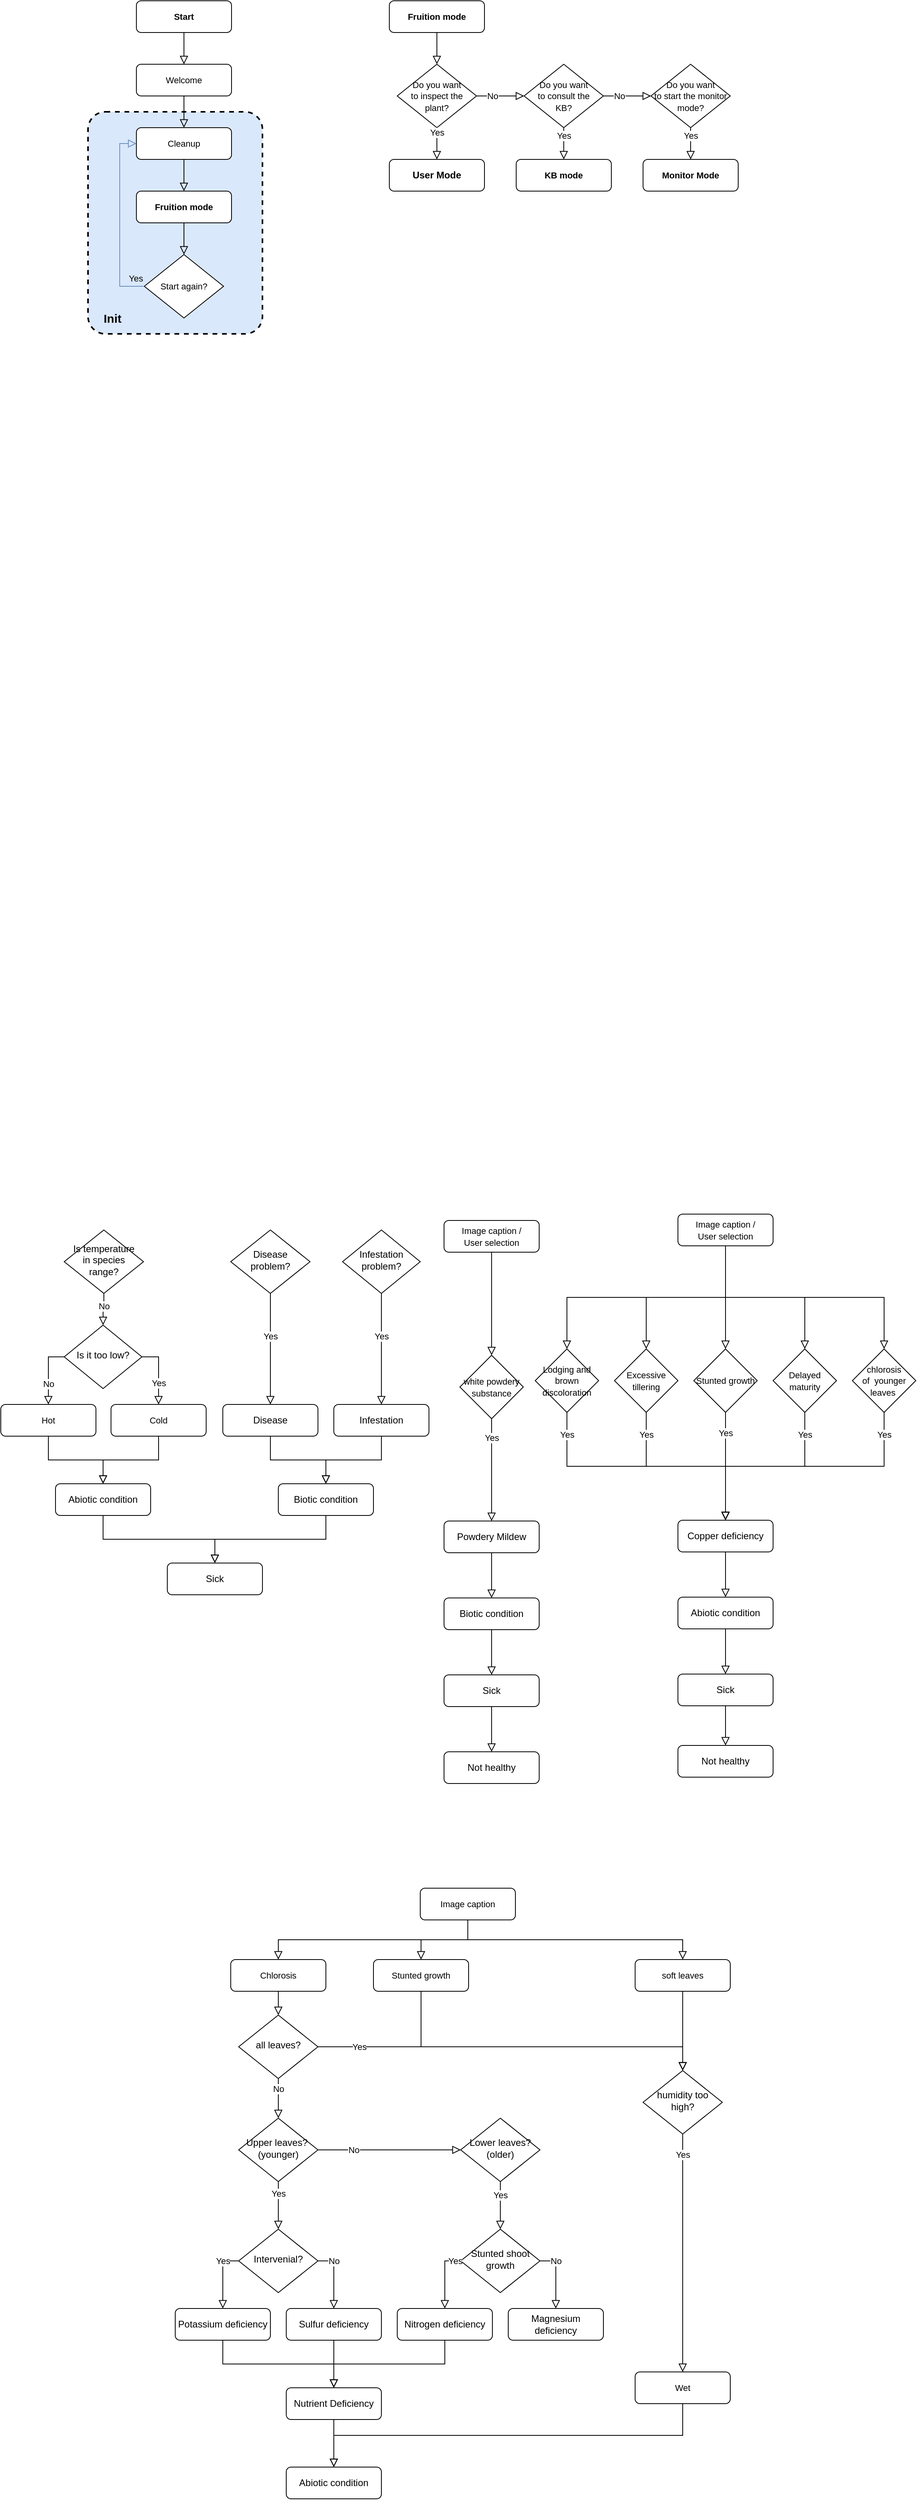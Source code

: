 <mxfile version="20.5.0" type="device"><diagram id="C5RBs43oDa-KdzZeNtuy" name="Page-1"><mxGraphModel dx="3746" dy="2472" grid="1" gridSize="10" guides="1" tooltips="1" connect="1" arrows="1" fold="1" page="1" pageScale="1" pageWidth="1169" pageHeight="827" math="0" shadow="0"><root><mxCell id="WIyWlLk6GJQsqaUBKTNV-0"/><mxCell id="WIyWlLk6GJQsqaUBKTNV-1" parent="WIyWlLk6GJQsqaUBKTNV-0"/><mxCell id="ISqBufjaf-EE9C3MZIa4-27" value="" style="rounded=1;whiteSpace=wrap;dashed=1;fillColor=#dae8fc;arcSize=10;horizontal=1;verticalAlign=top;labelPosition=left;verticalLabelPosition=middle;align=right;html=1;fontSize=15;fontStyle=1;spacingLeft=0;spacingTop=0;spacing=0;spacingRight=-31;strokeColor=default;strokeWidth=2;" parent="WIyWlLk6GJQsqaUBKTNV-1" vertex="1"><mxGeometry x="-2220" y="-1380" width="220" height="280" as="geometry"/></mxCell><mxCell id="cMIW7-Xhyb8ea92iLJBf-52" value="Nutrient Deficiency" style="rounded=1;whiteSpace=wrap;html=1;fontSize=12;glass=0;strokeWidth=1;shadow=0;" parent="WIyWlLk6GJQsqaUBKTNV-1" vertex="1"><mxGeometry x="-1970" y="1490" width="120" height="40" as="geometry"/></mxCell><mxCell id="cMIW7-Xhyb8ea92iLJBf-54" value="" style="rounded=0;html=1;jettySize=auto;orthogonalLoop=1;fontSize=11;endArrow=block;endFill=0;endSize=8;strokeWidth=1;shadow=0;labelBackgroundColor=default;edgeStyle=orthogonalEdgeStyle;" parent="WIyWlLk6GJQsqaUBKTNV-1" source="cMIW7-Xhyb8ea92iLJBf-52" target="SNFnk1EniYjwcTErLBEZ-55" edge="1"><mxGeometry x="-0.5" relative="1" as="geometry"><mxPoint as="offset"/><mxPoint x="-1240" y="1860" as="sourcePoint"/><mxPoint x="-1160" y="2120" as="targetPoint"/></mxGeometry></mxCell><mxCell id="cMIW7-Xhyb8ea92iLJBf-58" value="Upper leaves?&amp;nbsp; (younger)" style="rhombus;whiteSpace=wrap;html=1;shadow=0;fontFamily=Helvetica;fontSize=12;align=center;strokeWidth=1;spacing=6;spacingTop=-4;" parent="WIyWlLk6GJQsqaUBKTNV-1" vertex="1"><mxGeometry x="-2030" y="1150" width="100" height="80" as="geometry"/></mxCell><mxCell id="cMIW7-Xhyb8ea92iLJBf-59" value="&lt;br&gt;" style="rounded=0;html=1;jettySize=auto;orthogonalLoop=1;fontSize=11;endArrow=block;endFill=0;endSize=8;strokeWidth=1;shadow=0;labelBackgroundColor=default;edgeStyle=orthogonalEdgeStyle;exitX=0.5;exitY=1;exitDx=0;exitDy=0;" parent="WIyWlLk6GJQsqaUBKTNV-1" source="SNFnk1EniYjwcTErLBEZ-16" target="SNFnk1EniYjwcTErLBEZ-11" edge="1"><mxGeometry x="-0.333" relative="1" as="geometry"><mxPoint as="offset"/><mxPoint x="-1980" y="990" as="sourcePoint"/><mxPoint x="-1960" y="1020" as="targetPoint"/></mxGeometry></mxCell><mxCell id="cMIW7-Xhyb8ea92iLJBf-60" value="humidity too high?" style="rhombus;whiteSpace=wrap;html=1;shadow=0;fontFamily=Helvetica;fontSize=12;align=center;strokeWidth=1;spacing=6;spacingTop=-4;" parent="WIyWlLk6GJQsqaUBKTNV-1" vertex="1"><mxGeometry x="-1520" y="1090" width="100" height="80" as="geometry"/></mxCell><mxCell id="cMIW7-Xhyb8ea92iLJBf-61" value="Sulfur deficiency" style="rounded=1;whiteSpace=wrap;html=1;fontSize=12;glass=0;strokeWidth=1;shadow=0;" parent="WIyWlLk6GJQsqaUBKTNV-1" vertex="1"><mxGeometry x="-1970" y="1390" width="120" height="40" as="geometry"/></mxCell><mxCell id="cMIW7-Xhyb8ea92iLJBf-62" value="Yes" style="rounded=0;html=1;jettySize=auto;orthogonalLoop=1;fontSize=11;endArrow=block;endFill=0;endSize=8;strokeWidth=1;shadow=0;labelBackgroundColor=default;edgeStyle=orthogonalEdgeStyle;exitX=0.5;exitY=1;exitDx=0;exitDy=0;entryX=0.5;entryY=0;entryDx=0;entryDy=0;" parent="WIyWlLk6GJQsqaUBKTNV-1" source="cMIW7-Xhyb8ea92iLJBf-58" target="cMIW7-Xhyb8ea92iLJBf-67" edge="1"><mxGeometry x="-0.5" relative="1" as="geometry"><mxPoint as="offset"/><mxPoint x="-1940" y="1250" as="sourcePoint"/><mxPoint x="-1980" y="1310" as="targetPoint"/></mxGeometry></mxCell><mxCell id="cMIW7-Xhyb8ea92iLJBf-63" value="No" style="rounded=0;html=1;jettySize=auto;orthogonalLoop=1;fontSize=11;endArrow=block;endFill=0;endSize=8;strokeWidth=1;shadow=0;labelBackgroundColor=default;edgeStyle=orthogonalEdgeStyle;exitX=1;exitY=0.5;exitDx=0;exitDy=0;entryX=0;entryY=0.5;entryDx=0;entryDy=0;" parent="WIyWlLk6GJQsqaUBKTNV-1" source="cMIW7-Xhyb8ea92iLJBf-58" target="cMIW7-Xhyb8ea92iLJBf-64" edge="1"><mxGeometry x="-0.5" relative="1" as="geometry"><mxPoint as="offset"/><mxPoint x="-1970" y="1240" as="sourcePoint"/><mxPoint x="-1970" y="1320" as="targetPoint"/></mxGeometry></mxCell><mxCell id="cMIW7-Xhyb8ea92iLJBf-64" value="Lower leaves? (older)" style="rhombus;whiteSpace=wrap;html=1;shadow=0;fontFamily=Helvetica;fontSize=12;align=center;strokeWidth=1;spacing=6;spacingTop=-4;" parent="WIyWlLk6GJQsqaUBKTNV-1" vertex="1"><mxGeometry x="-1750" y="1150" width="100" height="80" as="geometry"/></mxCell><mxCell id="cMIW7-Xhyb8ea92iLJBf-65" value="Nitrogen deficiency" style="rounded=1;whiteSpace=wrap;html=1;fontSize=12;glass=0;strokeWidth=1;shadow=0;" parent="WIyWlLk6GJQsqaUBKTNV-1" vertex="1"><mxGeometry x="-1830" y="1390" width="120" height="40" as="geometry"/></mxCell><mxCell id="cMIW7-Xhyb8ea92iLJBf-66" value="Yes" style="rounded=0;html=1;jettySize=auto;orthogonalLoop=1;fontSize=11;endArrow=block;endFill=0;endSize=8;strokeWidth=1;shadow=0;labelBackgroundColor=default;edgeStyle=orthogonalEdgeStyle;exitX=0.5;exitY=1;exitDx=0;exitDy=0;" parent="WIyWlLk6GJQsqaUBKTNV-1" source="cMIW7-Xhyb8ea92iLJBf-64" target="SNFnk1EniYjwcTErLBEZ-26" edge="1"><mxGeometry x="-0.429" relative="1" as="geometry"><mxPoint as="offset"/><mxPoint x="-1760" y="1230" as="sourcePoint"/><mxPoint x="-1760" y="1310" as="targetPoint"/></mxGeometry></mxCell><mxCell id="cMIW7-Xhyb8ea92iLJBf-67" value="Intervenial?" style="rhombus;whiteSpace=wrap;html=1;shadow=0;fontFamily=Helvetica;fontSize=12;align=center;strokeWidth=1;spacing=6;spacingTop=-4;" parent="WIyWlLk6GJQsqaUBKTNV-1" vertex="1"><mxGeometry x="-2030" y="1290" width="100" height="80" as="geometry"/></mxCell><mxCell id="cMIW7-Xhyb8ea92iLJBf-70" value="Potassium deficiency" style="rounded=1;whiteSpace=wrap;html=1;fontSize=12;glass=0;strokeWidth=1;shadow=0;" parent="WIyWlLk6GJQsqaUBKTNV-1" vertex="1"><mxGeometry x="-2110" y="1390" width="120" height="40" as="geometry"/></mxCell><mxCell id="cMIW7-Xhyb8ea92iLJBf-71" value="Yes" style="rounded=0;html=1;jettySize=auto;orthogonalLoop=1;fontSize=11;endArrow=block;endFill=0;endSize=8;strokeWidth=1;shadow=0;labelBackgroundColor=default;edgeStyle=orthogonalEdgeStyle;exitX=0;exitY=0.5;exitDx=0;exitDy=0;entryX=0.5;entryY=0;entryDx=0;entryDy=0;" parent="WIyWlLk6GJQsqaUBKTNV-1" source="cMIW7-Xhyb8ea92iLJBf-67" target="cMIW7-Xhyb8ea92iLJBf-70" edge="1"><mxGeometry x="-0.5" relative="1" as="geometry"><mxPoint as="offset"/><mxPoint x="-1575" y="1230" as="sourcePoint"/><mxPoint x="-1575" y="1310" as="targetPoint"/></mxGeometry></mxCell><mxCell id="cMIW7-Xhyb8ea92iLJBf-72" value="No" style="rounded=0;html=1;jettySize=auto;orthogonalLoop=1;fontSize=11;endArrow=block;endFill=0;endSize=8;strokeWidth=1;shadow=0;labelBackgroundColor=default;edgeStyle=orthogonalEdgeStyle;exitX=1;exitY=0.5;exitDx=0;exitDy=0;" parent="WIyWlLk6GJQsqaUBKTNV-1" source="cMIW7-Xhyb8ea92iLJBf-67" target="cMIW7-Xhyb8ea92iLJBf-61" edge="1"><mxGeometry x="-0.5" relative="1" as="geometry"><mxPoint as="offset"/><mxPoint x="-1910" y="1200" as="sourcePoint"/><mxPoint x="-1820" y="1200" as="targetPoint"/></mxGeometry></mxCell><mxCell id="SNFnk1EniYjwcTErLBEZ-1" value="&lt;span style=&quot;font-size: 11px;&quot;&gt;Stunted growth&lt;/span&gt;" style="rounded=1;whiteSpace=wrap;html=1;fontSize=12;glass=0;strokeWidth=1;shadow=0;" parent="WIyWlLk6GJQsqaUBKTNV-1" vertex="1"><mxGeometry x="-1860" y="950" width="120" height="40" as="geometry"/></mxCell><mxCell id="SNFnk1EniYjwcTErLBEZ-7" value="&lt;span style=&quot;font-size: 11px;&quot;&gt;Wet&lt;/span&gt;" style="rounded=1;whiteSpace=wrap;html=1;fontSize=12;glass=0;strokeWidth=1;shadow=0;" parent="WIyWlLk6GJQsqaUBKTNV-1" vertex="1"><mxGeometry x="-1530" y="1470" width="120" height="40" as="geometry"/></mxCell><mxCell id="SNFnk1EniYjwcTErLBEZ-8" value="&lt;span style=&quot;font-size: 11px;&quot;&gt;soft leaves&lt;/span&gt;" style="rounded=1;whiteSpace=wrap;html=1;fontSize=12;glass=0;strokeWidth=1;shadow=0;" parent="WIyWlLk6GJQsqaUBKTNV-1" vertex="1"><mxGeometry x="-1530" y="950" width="120" height="40" as="geometry"/></mxCell><mxCell id="SNFnk1EniYjwcTErLBEZ-9" value="" style="rounded=0;html=1;jettySize=auto;orthogonalLoop=1;fontSize=11;endArrow=block;endFill=0;endSize=8;strokeWidth=1;shadow=0;labelBackgroundColor=default;edgeStyle=orthogonalEdgeStyle;entryX=0.5;entryY=0;entryDx=0;entryDy=0;exitX=0.5;exitY=1;exitDx=0;exitDy=0;" parent="WIyWlLk6GJQsqaUBKTNV-1" source="SNFnk1EniYjwcTErLBEZ-8" target="cMIW7-Xhyb8ea92iLJBf-60" edge="1"><mxGeometry x="-0.85" relative="1" as="geometry"><mxPoint as="offset"/><mxPoint x="-1240" y="1110" as="sourcePoint"/><mxPoint x="-1370" y="1250" as="targetPoint"/></mxGeometry></mxCell><mxCell id="SNFnk1EniYjwcTErLBEZ-11" value="all leaves?" style="rhombus;whiteSpace=wrap;html=1;shadow=0;fontFamily=Helvetica;fontSize=12;align=center;strokeWidth=1;spacing=6;spacingTop=-4;" parent="WIyWlLk6GJQsqaUBKTNV-1" vertex="1"><mxGeometry x="-2030" y="1020" width="100" height="80" as="geometry"/></mxCell><mxCell id="SNFnk1EniYjwcTErLBEZ-12" value="Yes" style="rounded=0;html=1;jettySize=auto;orthogonalLoop=1;fontSize=11;endArrow=block;endFill=0;endSize=8;strokeWidth=1;shadow=0;labelBackgroundColor=default;edgeStyle=orthogonalEdgeStyle;exitX=1;exitY=0.5;exitDx=0;exitDy=0;entryX=0.5;entryY=0;entryDx=0;entryDy=0;" parent="WIyWlLk6GJQsqaUBKTNV-1" source="SNFnk1EniYjwcTErLBEZ-11" target="cMIW7-Xhyb8ea92iLJBf-60" edge="1"><mxGeometry x="-0.789" relative="1" as="geometry"><mxPoint as="offset"/><mxPoint x="-1910" y="1050" as="sourcePoint"/><mxPoint x="-1830" y="1090" as="targetPoint"/></mxGeometry></mxCell><mxCell id="SNFnk1EniYjwcTErLBEZ-13" value="No" style="rounded=0;html=1;jettySize=auto;orthogonalLoop=1;fontSize=11;endArrow=block;endFill=0;endSize=8;strokeWidth=1;shadow=0;labelBackgroundColor=default;edgeStyle=orthogonalEdgeStyle;exitX=0.5;exitY=1;exitDx=0;exitDy=0;entryX=0.5;entryY=0;entryDx=0;entryDy=0;" parent="WIyWlLk6GJQsqaUBKTNV-1" source="SNFnk1EniYjwcTErLBEZ-11" target="cMIW7-Xhyb8ea92iLJBf-58" edge="1"><mxGeometry x="-0.5" relative="1" as="geometry"><mxPoint as="offset"/><mxPoint x="-1910" y="1230" as="sourcePoint"/><mxPoint x="-1820" y="1230" as="targetPoint"/></mxGeometry></mxCell><mxCell id="SNFnk1EniYjwcTErLBEZ-16" value="&lt;span style=&quot;font-size: 11px;&quot;&gt;Chlorosis&lt;/span&gt;" style="rounded=1;whiteSpace=wrap;html=1;fontSize=12;glass=0;strokeWidth=1;shadow=0;" parent="WIyWlLk6GJQsqaUBKTNV-1" vertex="1"><mxGeometry x="-2040" y="950" width="120" height="40" as="geometry"/></mxCell><mxCell id="SNFnk1EniYjwcTErLBEZ-17" value="Yes" style="rounded=0;html=1;jettySize=auto;orthogonalLoop=1;fontSize=11;endArrow=block;endFill=0;endSize=8;strokeWidth=1;shadow=0;labelBackgroundColor=default;edgeStyle=orthogonalEdgeStyle;exitX=0.5;exitY=1;exitDx=0;exitDy=0;entryX=0.5;entryY=0;entryDx=0;entryDy=0;" parent="WIyWlLk6GJQsqaUBKTNV-1" source="cMIW7-Xhyb8ea92iLJBf-60" target="SNFnk1EniYjwcTErLBEZ-7" edge="1"><mxGeometry x="-0.826" relative="1" as="geometry"><mxPoint as="offset"/><mxPoint x="-1750" y="1245" as="sourcePoint"/><mxPoint x="-1750" y="1475" as="targetPoint"/></mxGeometry></mxCell><mxCell id="SNFnk1EniYjwcTErLBEZ-18" value="" style="rounded=0;html=1;jettySize=auto;orthogonalLoop=1;fontSize=11;endArrow=block;endFill=0;endSize=8;strokeWidth=1;shadow=0;labelBackgroundColor=default;edgeStyle=elbowEdgeStyle;exitX=0.5;exitY=1;exitDx=0;exitDy=0;entryX=0.5;entryY=0;entryDx=0;entryDy=0;elbow=vertical;" parent="WIyWlLk6GJQsqaUBKTNV-1" source="SNFnk1EniYjwcTErLBEZ-1" target="cMIW7-Xhyb8ea92iLJBf-60" edge="1"><mxGeometry x="-0.85" relative="1" as="geometry"><mxPoint as="offset"/><mxPoint x="-1620" y="980" as="sourcePoint"/><mxPoint x="-1580" y="1100" as="targetPoint"/><Array as="points"><mxPoint x="-1720" y="1060"/></Array></mxGeometry></mxCell><mxCell id="SNFnk1EniYjwcTErLBEZ-19" value="" style="rounded=0;html=1;jettySize=auto;orthogonalLoop=1;fontSize=11;endArrow=block;endFill=0;endSize=8;strokeWidth=1;shadow=0;labelBackgroundColor=default;edgeStyle=orthogonalEdgeStyle;exitX=0.5;exitY=1;exitDx=0;exitDy=0;entryX=0.5;entryY=0;entryDx=0;entryDy=0;" parent="WIyWlLk6GJQsqaUBKTNV-1" source="cMIW7-Xhyb8ea92iLJBf-70" target="cMIW7-Xhyb8ea92iLJBf-52" edge="1"><mxGeometry x="-0.5" relative="1" as="geometry"><mxPoint as="offset"/><mxPoint x="-2050" y="1680" as="sourcePoint"/><mxPoint x="-2020" y="1590" as="targetPoint"/></mxGeometry></mxCell><mxCell id="SNFnk1EniYjwcTErLBEZ-20" value="" style="rounded=0;html=1;jettySize=auto;orthogonalLoop=1;fontSize=11;endArrow=block;endFill=0;endSize=8;strokeWidth=1;shadow=0;labelBackgroundColor=default;edgeStyle=orthogonalEdgeStyle;exitX=0.5;exitY=1;exitDx=0;exitDy=0;entryX=0.5;entryY=0;entryDx=0;entryDy=0;" parent="WIyWlLk6GJQsqaUBKTNV-1" source="cMIW7-Xhyb8ea92iLJBf-61" target="cMIW7-Xhyb8ea92iLJBf-52" edge="1"><mxGeometry x="-0.5" relative="1" as="geometry"><mxPoint as="offset"/><mxPoint x="-2050" y="1510" as="sourcePoint"/><mxPoint x="-2050" y="1640" as="targetPoint"/></mxGeometry></mxCell><mxCell id="SNFnk1EniYjwcTErLBEZ-21" value="" style="rounded=0;html=1;jettySize=auto;orthogonalLoop=1;fontSize=11;endArrow=block;endFill=0;endSize=8;strokeWidth=1;shadow=0;labelBackgroundColor=default;edgeStyle=orthogonalEdgeStyle;exitX=0.5;exitY=1;exitDx=0;exitDy=0;entryX=0.5;entryY=0;entryDx=0;entryDy=0;" parent="WIyWlLk6GJQsqaUBKTNV-1" source="cMIW7-Xhyb8ea92iLJBf-65" target="cMIW7-Xhyb8ea92iLJBf-52" edge="1"><mxGeometry x="-0.5" relative="1" as="geometry"><mxPoint as="offset"/><mxPoint x="-2040" y="1520" as="sourcePoint"/><mxPoint x="-2040" y="1650" as="targetPoint"/></mxGeometry></mxCell><mxCell id="SNFnk1EniYjwcTErLBEZ-26" value="Stunted shoot growth" style="rhombus;whiteSpace=wrap;html=1;shadow=0;fontFamily=Helvetica;fontSize=12;align=center;strokeWidth=1;spacing=6;spacingTop=-4;" parent="WIyWlLk6GJQsqaUBKTNV-1" vertex="1"><mxGeometry x="-1750" y="1290" width="100" height="80" as="geometry"/></mxCell><mxCell id="SNFnk1EniYjwcTErLBEZ-27" value="Yes" style="rounded=0;html=1;jettySize=auto;orthogonalLoop=1;fontSize=11;endArrow=block;endFill=0;endSize=8;strokeWidth=1;shadow=0;labelBackgroundColor=default;edgeStyle=orthogonalEdgeStyle;exitX=0;exitY=0.5;exitDx=0;exitDy=0;entryX=0.5;entryY=0;entryDx=0;entryDy=0;" parent="WIyWlLk6GJQsqaUBKTNV-1" source="SNFnk1EniYjwcTErLBEZ-26" target="cMIW7-Xhyb8ea92iLJBf-65" edge="1"><mxGeometry x="-0.826" relative="1" as="geometry"><mxPoint as="offset"/><mxPoint x="-1760" y="1240" as="sourcePoint"/><mxPoint x="-1690" y="1317" as="targetPoint"/></mxGeometry></mxCell><mxCell id="SNFnk1EniYjwcTErLBEZ-28" value="Magnesium deficiency" style="rounded=1;whiteSpace=wrap;html=1;fontSize=12;glass=0;strokeWidth=1;shadow=0;" parent="WIyWlLk6GJQsqaUBKTNV-1" vertex="1"><mxGeometry x="-1690" y="1390" width="120" height="40" as="geometry"/></mxCell><mxCell id="SNFnk1EniYjwcTErLBEZ-29" value="No" style="rounded=0;html=1;jettySize=auto;orthogonalLoop=1;fontSize=11;endArrow=block;endFill=0;endSize=8;strokeWidth=1;shadow=0;labelBackgroundColor=default;edgeStyle=orthogonalEdgeStyle;exitX=1;exitY=0.5;exitDx=0;exitDy=0;entryX=0.5;entryY=0;entryDx=0;entryDy=0;" parent="WIyWlLk6GJQsqaUBKTNV-1" source="SNFnk1EniYjwcTErLBEZ-26" target="SNFnk1EniYjwcTErLBEZ-28" edge="1"><mxGeometry x="-0.5" relative="1" as="geometry"><mxPoint as="offset"/><mxPoint x="-1910" y="1350" as="sourcePoint"/><mxPoint x="-1890" y="1470" as="targetPoint"/></mxGeometry></mxCell><mxCell id="SNFnk1EniYjwcTErLBEZ-55" value="Abiotic condition" style="rounded=1;whiteSpace=wrap;html=1;fontSize=12;glass=0;strokeWidth=1;shadow=0;" parent="WIyWlLk6GJQsqaUBKTNV-1" vertex="1"><mxGeometry x="-1970" y="1590" width="120" height="40" as="geometry"/></mxCell><mxCell id="seozOgCHnS6t_O9pJalu-2" value="&lt;span style=&quot;font-size: 11px;&quot;&gt;Image caption&lt;/span&gt;" style="rounded=1;whiteSpace=wrap;html=1;fontSize=12;glass=0;strokeWidth=1;shadow=0;" parent="WIyWlLk6GJQsqaUBKTNV-1" vertex="1"><mxGeometry x="-1801" y="860" width="120" height="40" as="geometry"/></mxCell><mxCell id="seozOgCHnS6t_O9pJalu-3" value="&lt;br&gt;" style="rounded=0;html=1;jettySize=auto;orthogonalLoop=1;fontSize=11;endArrow=block;endFill=0;endSize=8;strokeWidth=1;shadow=0;labelBackgroundColor=default;edgeStyle=orthogonalEdgeStyle;exitX=0.5;exitY=1;exitDx=0;exitDy=0;entryX=0.5;entryY=0;entryDx=0;entryDy=0;" parent="WIyWlLk6GJQsqaUBKTNV-1" source="seozOgCHnS6t_O9pJalu-2" target="SNFnk1EniYjwcTErLBEZ-16" edge="1"><mxGeometry x="-0.333" relative="1" as="geometry"><mxPoint as="offset"/><mxPoint x="-1970" y="980" as="sourcePoint"/><mxPoint x="-1970" y="1030" as="targetPoint"/></mxGeometry></mxCell><mxCell id="seozOgCHnS6t_O9pJalu-4" value="&lt;br&gt;" style="rounded=0;html=1;jettySize=auto;orthogonalLoop=1;fontSize=11;endArrow=block;endFill=0;endSize=8;strokeWidth=1;shadow=0;labelBackgroundColor=default;edgeStyle=orthogonalEdgeStyle;exitX=0.5;exitY=1;exitDx=0;exitDy=0;" parent="WIyWlLk6GJQsqaUBKTNV-1" source="seozOgCHnS6t_O9pJalu-2" target="SNFnk1EniYjwcTErLBEZ-1" edge="1"><mxGeometry x="-0.333" relative="1" as="geometry"><mxPoint as="offset"/><mxPoint x="-1960" y="990" as="sourcePoint"/><mxPoint x="-1960" y="1040" as="targetPoint"/></mxGeometry></mxCell><mxCell id="seozOgCHnS6t_O9pJalu-5" value="&lt;br&gt;" style="rounded=0;html=1;jettySize=auto;orthogonalLoop=1;fontSize=11;endArrow=block;endFill=0;endSize=8;strokeWidth=1;shadow=0;labelBackgroundColor=default;edgeStyle=orthogonalEdgeStyle;exitX=0.5;exitY=1;exitDx=0;exitDy=0;" parent="WIyWlLk6GJQsqaUBKTNV-1" source="seozOgCHnS6t_O9pJalu-2" target="SNFnk1EniYjwcTErLBEZ-8" edge="1"><mxGeometry x="-0.333" relative="1" as="geometry"><mxPoint as="offset"/><mxPoint x="-1950" y="1000" as="sourcePoint"/><mxPoint x="-1950" y="1050" as="targetPoint"/></mxGeometry></mxCell><mxCell id="seozOgCHnS6t_O9pJalu-7" value="&lt;br&gt;" style="rounded=0;html=1;jettySize=auto;orthogonalLoop=1;fontSize=11;endArrow=block;endFill=0;endSize=8;strokeWidth=1;shadow=0;labelBackgroundColor=default;edgeStyle=orthogonalEdgeStyle;exitX=0.5;exitY=1;exitDx=0;exitDy=0;" parent="WIyWlLk6GJQsqaUBKTNV-1" source="seozOgCHnS6t_O9pJalu-14" target="ORPVnWU-fv5BLJRAVnnI-1" edge="1"><mxGeometry x="-0.333" relative="1" as="geometry"><mxPoint as="offset"/><mxPoint x="-676" y="160" as="sourcePoint"/><mxPoint x="-1246" y="200" as="targetPoint"/></mxGeometry></mxCell><mxCell id="seozOgCHnS6t_O9pJalu-8" value="Copper deficiency" style="rounded=1;whiteSpace=wrap;html=1;fontSize=12;glass=0;strokeWidth=1;shadow=0;" parent="WIyWlLk6GJQsqaUBKTNV-1" vertex="1"><mxGeometry x="-1476" y="396" width="120" height="40" as="geometry"/></mxCell><mxCell id="seozOgCHnS6t_O9pJalu-11" value="&lt;br&gt;" style="rounded=0;html=1;jettySize=auto;orthogonalLoop=1;fontSize=11;endArrow=block;endFill=0;endSize=8;strokeWidth=1;shadow=0;labelBackgroundColor=default;edgeStyle=orthogonalEdgeStyle;exitX=0.5;exitY=1;exitDx=0;exitDy=0;" parent="WIyWlLk6GJQsqaUBKTNV-1" source="seozOgCHnS6t_O9pJalu-14" target="ORPVnWU-fv5BLJRAVnnI-0" edge="1"><mxGeometry x="-0.333" relative="1" as="geometry"><mxPoint as="offset"/><mxPoint x="-1236" y="420" as="sourcePoint"/><mxPoint x="-1116" y="200" as="targetPoint"/></mxGeometry></mxCell><mxCell id="seozOgCHnS6t_O9pJalu-13" value="Yes" style="rounded=0;html=1;jettySize=auto;orthogonalLoop=1;fontSize=11;endArrow=block;endFill=0;endSize=8;strokeWidth=1;shadow=0;labelBackgroundColor=default;edgeStyle=orthogonalEdgeStyle;exitX=0.5;exitY=1;exitDx=0;exitDy=0;entryX=0.5;entryY=0;entryDx=0;entryDy=0;" parent="WIyWlLk6GJQsqaUBKTNV-1" source="ORPVnWU-fv5BLJRAVnnI-3" target="seozOgCHnS6t_O9pJalu-8" edge="1"><mxGeometry x="-0.833" relative="1" as="geometry"><mxPoint as="offset"/><mxPoint x="-1636" y="240" as="sourcePoint"/><mxPoint x="-1236" y="527" as="targetPoint"/></mxGeometry></mxCell><mxCell id="seozOgCHnS6t_O9pJalu-14" value="&lt;span style=&quot;font-size: 11px;&quot;&gt;Image caption /&lt;br&gt;User selection&lt;/span&gt;" style="rounded=1;whiteSpace=wrap;html=1;fontSize=12;glass=0;strokeWidth=1;shadow=0;" parent="WIyWlLk6GJQsqaUBKTNV-1" vertex="1"><mxGeometry x="-1476" y="10" width="120" height="40" as="geometry"/></mxCell><mxCell id="seozOgCHnS6t_O9pJalu-17" value="&lt;br&gt;" style="rounded=0;html=1;jettySize=auto;orthogonalLoop=1;fontSize=11;endArrow=block;endFill=0;endSize=8;strokeWidth=1;shadow=0;labelBackgroundColor=default;edgeStyle=orthogonalEdgeStyle;" parent="WIyWlLk6GJQsqaUBKTNV-1" source="seozOgCHnS6t_O9pJalu-14" target="ORPVnWU-fv5BLJRAVnnI-2" edge="1"><mxGeometry x="-0.333" relative="1" as="geometry"><mxPoint as="offset"/><mxPoint x="-1126" y="70" as="sourcePoint"/><mxPoint x="-1376" y="200" as="targetPoint"/></mxGeometry></mxCell><mxCell id="seozOgCHnS6t_O9pJalu-20" value="&lt;br&gt;" style="rounded=0;html=1;jettySize=auto;orthogonalLoop=1;fontSize=11;endArrow=block;endFill=0;endSize=8;strokeWidth=1;shadow=0;labelBackgroundColor=default;edgeStyle=orthogonalEdgeStyle;exitX=0.5;exitY=1;exitDx=0;exitDy=0;" parent="WIyWlLk6GJQsqaUBKTNV-1" source="seozOgCHnS6t_O9pJalu-14" target="ORPVnWU-fv5BLJRAVnnI-4" edge="1"><mxGeometry x="-0.333" relative="1" as="geometry"><mxPoint as="offset"/><mxPoint x="-1246" y="70" as="sourcePoint"/><mxPoint x="-1516" y="190" as="targetPoint"/></mxGeometry></mxCell><mxCell id="seozOgCHnS6t_O9pJalu-21" value="&lt;br&gt;" style="rounded=0;html=1;jettySize=auto;orthogonalLoop=1;fontSize=11;endArrow=block;endFill=0;endSize=8;strokeWidth=1;shadow=0;labelBackgroundColor=default;edgeStyle=orthogonalEdgeStyle;exitX=0.5;exitY=1;exitDx=0;exitDy=0;" parent="WIyWlLk6GJQsqaUBKTNV-1" source="seozOgCHnS6t_O9pJalu-14" target="ORPVnWU-fv5BLJRAVnnI-3" edge="1"><mxGeometry x="-0.333" relative="1" as="geometry"><mxPoint as="offset"/><mxPoint x="-1236" y="80" as="sourcePoint"/><mxPoint x="-1636" y="200" as="targetPoint"/></mxGeometry></mxCell><mxCell id="seozOgCHnS6t_O9pJalu-22" value="Yes" style="rounded=0;html=1;jettySize=auto;orthogonalLoop=1;fontSize=11;endArrow=block;endFill=0;endSize=8;strokeWidth=1;shadow=0;labelBackgroundColor=default;edgeStyle=orthogonalEdgeStyle;exitX=0.5;exitY=1;exitDx=0;exitDy=0;entryX=0.5;entryY=0;entryDx=0;entryDy=0;" parent="WIyWlLk6GJQsqaUBKTNV-1" source="ORPVnWU-fv5BLJRAVnnI-4" target="seozOgCHnS6t_O9pJalu-8" edge="1"><mxGeometry x="-0.769" relative="1" as="geometry"><mxPoint as="offset"/><mxPoint x="-1506" y="240" as="sourcePoint"/><mxPoint x="-1386" y="450" as="targetPoint"/></mxGeometry></mxCell><mxCell id="seozOgCHnS6t_O9pJalu-23" value="Yes" style="rounded=0;html=1;jettySize=auto;orthogonalLoop=1;fontSize=11;endArrow=block;endFill=0;endSize=8;strokeWidth=1;shadow=0;labelBackgroundColor=default;edgeStyle=orthogonalEdgeStyle;exitX=0.5;exitY=1;exitDx=0;exitDy=0;entryX=0.5;entryY=0;entryDx=0;entryDy=0;" parent="WIyWlLk6GJQsqaUBKTNV-1" source="ORPVnWU-fv5BLJRAVnnI-2" target="seozOgCHnS6t_O9pJalu-8" edge="1"><mxGeometry x="-0.625" relative="1" as="geometry"><mxPoint as="offset"/><mxPoint x="-1376" y="240" as="sourcePoint"/><mxPoint x="-1376" y="460" as="targetPoint"/></mxGeometry></mxCell><mxCell id="seozOgCHnS6t_O9pJalu-24" value="Yes" style="rounded=0;html=1;jettySize=auto;orthogonalLoop=1;fontSize=11;endArrow=block;endFill=0;endSize=8;strokeWidth=1;shadow=0;labelBackgroundColor=default;edgeStyle=orthogonalEdgeStyle;exitX=0.5;exitY=1;exitDx=0;exitDy=0;entryX=0.5;entryY=0;entryDx=0;entryDy=0;" parent="WIyWlLk6GJQsqaUBKTNV-1" source="ORPVnWU-fv5BLJRAVnnI-1" target="seozOgCHnS6t_O9pJalu-8" edge="1"><mxGeometry x="-0.769" relative="1" as="geometry"><mxPoint as="offset"/><mxPoint x="-1246" y="240" as="sourcePoint"/><mxPoint x="-1366" y="470" as="targetPoint"/></mxGeometry></mxCell><mxCell id="seozOgCHnS6t_O9pJalu-25" value="Yes" style="rounded=0;html=1;jettySize=auto;orthogonalLoop=1;fontSize=11;endArrow=block;endFill=0;endSize=8;strokeWidth=1;shadow=0;labelBackgroundColor=default;edgeStyle=orthogonalEdgeStyle;exitX=0.5;exitY=1;exitDx=0;exitDy=0;" parent="WIyWlLk6GJQsqaUBKTNV-1" source="ORPVnWU-fv5BLJRAVnnI-0" target="seozOgCHnS6t_O9pJalu-8" edge="1"><mxGeometry x="-0.833" relative="1" as="geometry"><mxPoint as="offset"/><mxPoint x="-1116" y="240" as="sourcePoint"/><mxPoint x="-1356" y="480" as="targetPoint"/></mxGeometry></mxCell><mxCell id="ORPVnWU-fv5BLJRAVnnI-0" value="&lt;span style=&quot;font-size: 11px;&quot;&gt;chlorosis of&amp;nbsp;&amp;nbsp;&lt;/span&gt;&lt;span style=&quot;font-size: 11px;&quot;&gt;younger leaves&amp;nbsp;&lt;/span&gt;" style="rhombus;whiteSpace=wrap;html=1;" parent="WIyWlLk6GJQsqaUBKTNV-1" vertex="1"><mxGeometry x="-1256" y="180" width="80" height="80" as="geometry"/></mxCell><mxCell id="ORPVnWU-fv5BLJRAVnnI-1" value="&lt;span style=&quot;font-size: 11px;&quot;&gt;Delayed maturity&lt;/span&gt;" style="rhombus;whiteSpace=wrap;html=1;" parent="WIyWlLk6GJQsqaUBKTNV-1" vertex="1"><mxGeometry x="-1356" y="180" width="80" height="80" as="geometry"/></mxCell><mxCell id="ORPVnWU-fv5BLJRAVnnI-2" value="&lt;span style=&quot;font-size: 11px;&quot;&gt;Stunted growth&lt;/span&gt;" style="rhombus;whiteSpace=wrap;html=1;" parent="WIyWlLk6GJQsqaUBKTNV-1" vertex="1"><mxGeometry x="-1456" y="180" width="80" height="80" as="geometry"/></mxCell><mxCell id="ORPVnWU-fv5BLJRAVnnI-3" value="&lt;span style=&quot;font-size: 11px;&quot;&gt;Lodging and brown discoloration&lt;/span&gt;" style="rhombus;whiteSpace=wrap;html=1;" parent="WIyWlLk6GJQsqaUBKTNV-1" vertex="1"><mxGeometry x="-1656" y="180" width="80" height="80" as="geometry"/></mxCell><mxCell id="ORPVnWU-fv5BLJRAVnnI-4" value="&lt;span style=&quot;font-size: 11px;&quot;&gt;Excessive tillering&lt;/span&gt;" style="rhombus;whiteSpace=wrap;html=1;" parent="WIyWlLk6GJQsqaUBKTNV-1" vertex="1"><mxGeometry x="-1556" y="180" width="80" height="80" as="geometry"/></mxCell><mxCell id="ORPVnWU-fv5BLJRAVnnI-5" value="Abiotic condition" style="rounded=1;whiteSpace=wrap;html=1;fontSize=12;glass=0;strokeWidth=1;shadow=0;" parent="WIyWlLk6GJQsqaUBKTNV-1" vertex="1"><mxGeometry x="-1476" y="493" width="120" height="40" as="geometry"/></mxCell><mxCell id="ORPVnWU-fv5BLJRAVnnI-6" value="" style="rounded=0;html=1;jettySize=auto;orthogonalLoop=1;fontSize=11;endArrow=block;endFill=0;endSize=8;strokeWidth=1;shadow=0;labelBackgroundColor=default;edgeStyle=orthogonalEdgeStyle;exitX=0.5;exitY=1;exitDx=0;exitDy=0;" parent="WIyWlLk6GJQsqaUBKTNV-1" source="ORPVnWU-fv5BLJRAVnnI-5" target="ORPVnWU-fv5BLJRAVnnI-7" edge="1"><mxGeometry x="0.333" relative="1" as="geometry"><mxPoint as="offset"/><mxPoint x="-1146" y="563" as="sourcePoint"/><mxPoint x="-1346" y="863" as="targetPoint"/></mxGeometry></mxCell><mxCell id="ORPVnWU-fv5BLJRAVnnI-7" value="Sick" style="rounded=1;whiteSpace=wrap;html=1;fontSize=12;glass=0;strokeWidth=1;shadow=0;" parent="WIyWlLk6GJQsqaUBKTNV-1" vertex="1"><mxGeometry x="-1476" y="590" width="120" height="40" as="geometry"/></mxCell><mxCell id="ORPVnWU-fv5BLJRAVnnI-8" value="" style="rounded=0;html=1;jettySize=auto;orthogonalLoop=1;fontSize=11;endArrow=block;endFill=0;endSize=8;strokeWidth=1;shadow=0;labelBackgroundColor=default;edgeStyle=orthogonalEdgeStyle;exitX=0.5;exitY=1;exitDx=0;exitDy=0;" parent="WIyWlLk6GJQsqaUBKTNV-1" source="seozOgCHnS6t_O9pJalu-8" target="ORPVnWU-fv5BLJRAVnnI-5" edge="1"><mxGeometry x="0.333" relative="1" as="geometry"><mxPoint as="offset"/><mxPoint x="-1406" y="543" as="sourcePoint"/><mxPoint x="-1406" y="629" as="targetPoint"/></mxGeometry></mxCell><mxCell id="ORPVnWU-fv5BLJRAVnnI-9" value="&lt;span style=&quot;font-size: 11px;&quot;&gt;Image caption /&lt;br&gt;User selection&lt;/span&gt;" style="rounded=1;whiteSpace=wrap;html=1;fontSize=12;glass=0;strokeWidth=1;shadow=0;" parent="WIyWlLk6GJQsqaUBKTNV-1" vertex="1"><mxGeometry x="-1771" y="18" width="120" height="40" as="geometry"/></mxCell><mxCell id="ORPVnWU-fv5BLJRAVnnI-14" value="Powdery Mildew" style="rounded=1;whiteSpace=wrap;html=1;fontSize=12;glass=0;strokeWidth=1;shadow=0;" parent="WIyWlLk6GJQsqaUBKTNV-1" vertex="1"><mxGeometry x="-1771" y="397" width="120" height="40" as="geometry"/></mxCell><mxCell id="ORPVnWU-fv5BLJRAVnnI-15" value="&lt;br&gt;" style="rounded=0;html=1;jettySize=auto;orthogonalLoop=1;fontSize=11;endArrow=block;endFill=0;endSize=8;strokeWidth=1;shadow=0;labelBackgroundColor=default;edgeStyle=orthogonalEdgeStyle;exitX=0.5;exitY=1;exitDx=0;exitDy=0;" parent="WIyWlLk6GJQsqaUBKTNV-1" source="ORPVnWU-fv5BLJRAVnnI-9" target="ORPVnWU-fv5BLJRAVnnI-17" edge="1"><mxGeometry x="-0.333" relative="1" as="geometry"><mxPoint as="offset"/><mxPoint x="-1711" y="77" as="sourcePoint"/><mxPoint x="-1671" y="227" as="targetPoint"/></mxGeometry></mxCell><mxCell id="ORPVnWU-fv5BLJRAVnnI-16" value="Yes" style="rounded=0;html=1;jettySize=auto;orthogonalLoop=1;fontSize=11;endArrow=block;endFill=0;endSize=8;strokeWidth=1;shadow=0;labelBackgroundColor=default;edgeStyle=orthogonalEdgeStyle;exitX=0.5;exitY=1;exitDx=0;exitDy=0;entryX=0.5;entryY=0;entryDx=0;entryDy=0;" parent="WIyWlLk6GJQsqaUBKTNV-1" source="ORPVnWU-fv5BLJRAVnnI-17" target="ORPVnWU-fv5BLJRAVnnI-14" edge="1"><mxGeometry x="-0.625" relative="1" as="geometry"><mxPoint as="offset"/><mxPoint x="-1671" y="267" as="sourcePoint"/><mxPoint x="-1671" y="487" as="targetPoint"/></mxGeometry></mxCell><mxCell id="ORPVnWU-fv5BLJRAVnnI-17" value="&lt;span style=&quot;font-size: 11px;&quot;&gt;white powdery substance&lt;/span&gt;" style="rhombus;whiteSpace=wrap;html=1;" parent="WIyWlLk6GJQsqaUBKTNV-1" vertex="1"><mxGeometry x="-1751" y="188" width="80" height="80" as="geometry"/></mxCell><mxCell id="ORPVnWU-fv5BLJRAVnnI-20" value="Biotic condition" style="rounded=1;whiteSpace=wrap;html=1;fontSize=12;glass=0;strokeWidth=1;shadow=0;" parent="WIyWlLk6GJQsqaUBKTNV-1" vertex="1"><mxGeometry x="-1771" y="494" width="120" height="40" as="geometry"/></mxCell><mxCell id="ORPVnWU-fv5BLJRAVnnI-21" value="" style="rounded=0;html=1;jettySize=auto;orthogonalLoop=1;fontSize=11;endArrow=block;endFill=0;endSize=8;strokeWidth=1;shadow=0;labelBackgroundColor=default;edgeStyle=orthogonalEdgeStyle;exitX=0.5;exitY=1;exitDx=0;exitDy=0;" parent="WIyWlLk6GJQsqaUBKTNV-1" source="ORPVnWU-fv5BLJRAVnnI-20" target="ORPVnWU-fv5BLJRAVnnI-22" edge="1"><mxGeometry x="0.333" relative="1" as="geometry"><mxPoint as="offset"/><mxPoint x="-1441" y="564" as="sourcePoint"/><mxPoint x="-1641" y="864" as="targetPoint"/></mxGeometry></mxCell><mxCell id="ORPVnWU-fv5BLJRAVnnI-22" value="Sick" style="rounded=1;whiteSpace=wrap;html=1;fontSize=12;glass=0;strokeWidth=1;shadow=0;" parent="WIyWlLk6GJQsqaUBKTNV-1" vertex="1"><mxGeometry x="-1771" y="591" width="120" height="40" as="geometry"/></mxCell><mxCell id="ORPVnWU-fv5BLJRAVnnI-23" value="" style="rounded=0;html=1;jettySize=auto;orthogonalLoop=1;fontSize=11;endArrow=block;endFill=0;endSize=8;strokeWidth=1;shadow=0;labelBackgroundColor=default;edgeStyle=orthogonalEdgeStyle;" parent="WIyWlLk6GJQsqaUBKTNV-1" source="ORPVnWU-fv5BLJRAVnnI-14" target="ORPVnWU-fv5BLJRAVnnI-20" edge="1"><mxGeometry x="0.333" relative="1" as="geometry"><mxPoint as="offset"/><mxPoint x="-1711" y="437" as="sourcePoint"/><mxPoint x="-1701" y="630" as="targetPoint"/></mxGeometry></mxCell><mxCell id="ORPVnWU-fv5BLJRAVnnI-24" value="Not healthy" style="rounded=1;whiteSpace=wrap;html=1;fontSize=12;glass=0;strokeWidth=1;shadow=0;" parent="WIyWlLk6GJQsqaUBKTNV-1" vertex="1"><mxGeometry x="-1771" y="688" width="120" height="40" as="geometry"/></mxCell><mxCell id="ORPVnWU-fv5BLJRAVnnI-25" value="" style="rounded=0;html=1;jettySize=auto;orthogonalLoop=1;fontSize=11;endArrow=block;endFill=0;endSize=8;strokeWidth=1;shadow=0;labelBackgroundColor=default;edgeStyle=orthogonalEdgeStyle;exitX=0.5;exitY=1;exitDx=0;exitDy=0;" parent="WIyWlLk6GJQsqaUBKTNV-1" source="ORPVnWU-fv5BLJRAVnnI-22" target="ORPVnWU-fv5BLJRAVnnI-24" edge="1"><mxGeometry x="0.333" relative="1" as="geometry"><mxPoint as="offset"/><mxPoint x="-1701" y="544" as="sourcePoint"/><mxPoint x="-1701" y="601" as="targetPoint"/></mxGeometry></mxCell><mxCell id="ORPVnWU-fv5BLJRAVnnI-26" value="Not healthy" style="rounded=1;whiteSpace=wrap;html=1;fontSize=12;glass=0;strokeWidth=1;shadow=0;" parent="WIyWlLk6GJQsqaUBKTNV-1" vertex="1"><mxGeometry x="-1476" y="680" width="120" height="40" as="geometry"/></mxCell><mxCell id="ORPVnWU-fv5BLJRAVnnI-27" value="" style="rounded=0;html=1;jettySize=auto;orthogonalLoop=1;fontSize=11;endArrow=block;endFill=0;endSize=8;strokeWidth=1;shadow=0;labelBackgroundColor=default;edgeStyle=orthogonalEdgeStyle;" parent="WIyWlLk6GJQsqaUBKTNV-1" source="ORPVnWU-fv5BLJRAVnnI-7" target="ORPVnWU-fv5BLJRAVnnI-26" edge="1"><mxGeometry x="0.333" relative="1" as="geometry"><mxPoint as="offset"/><mxPoint x="-1416" y="630" as="sourcePoint"/><mxPoint x="-1406" y="600" as="targetPoint"/></mxGeometry></mxCell><mxCell id="AReUltROqs1YsV1EFm5o-87" value="Abiotic condition" style="rounded=1;whiteSpace=wrap;html=1;fontSize=12;glass=0;strokeWidth=1;shadow=0;" parent="WIyWlLk6GJQsqaUBKTNV-1" vertex="1"><mxGeometry x="-2261" y="350" width="120" height="40" as="geometry"/></mxCell><mxCell id="AReUltROqs1YsV1EFm5o-88" value="Is temperature in species range?" style="rhombus;whiteSpace=wrap;html=1;shadow=0;fontFamily=Helvetica;fontSize=12;align=center;strokeWidth=1;spacing=6;spacingTop=-4;" parent="WIyWlLk6GJQsqaUBKTNV-1" vertex="1"><mxGeometry x="-2250" y="30" width="100" height="80" as="geometry"/></mxCell><mxCell id="AReUltROqs1YsV1EFm5o-89" value="No" style="rounded=0;html=1;jettySize=auto;orthogonalLoop=1;fontSize=11;endArrow=block;endFill=0;endSize=8;strokeWidth=1;shadow=0;labelBackgroundColor=default;edgeStyle=orthogonalEdgeStyle;exitX=0.5;exitY=1;exitDx=0;exitDy=0;entryX=0.5;entryY=0;entryDx=0;entryDy=0;" parent="WIyWlLk6GJQsqaUBKTNV-1" source="AReUltROqs1YsV1EFm5o-88" target="AReUltROqs1YsV1EFm5o-92" edge="1"><mxGeometry x="-0.231" relative="1" as="geometry"><mxPoint as="offset"/><mxPoint x="-2138" y="250" as="sourcePoint"/><mxPoint x="-2168" y="250" as="targetPoint"/></mxGeometry></mxCell><mxCell id="AReUltROqs1YsV1EFm5o-90" value="&lt;span style=&quot;font-size: 11px;&quot;&gt;Cold&lt;/span&gt;" style="rounded=1;whiteSpace=wrap;html=1;fontSize=12;glass=0;strokeWidth=1;shadow=0;" parent="WIyWlLk6GJQsqaUBKTNV-1" vertex="1"><mxGeometry x="-2191" y="250" width="120" height="40" as="geometry"/></mxCell><mxCell id="AReUltROqs1YsV1EFm5o-91" value="Yes" style="rounded=0;html=1;jettySize=auto;orthogonalLoop=1;fontSize=11;endArrow=block;endFill=0;endSize=8;strokeWidth=1;shadow=0;labelBackgroundColor=default;edgeStyle=orthogonalEdgeStyle;exitX=1;exitY=0.5;exitDx=0;exitDy=0;" parent="WIyWlLk6GJQsqaUBKTNV-1" source="AReUltROqs1YsV1EFm5o-92" target="AReUltROqs1YsV1EFm5o-90" edge="1"><mxGeometry x="0.333" relative="1" as="geometry"><mxPoint as="offset"/><mxPoint x="-1963" y="100" as="sourcePoint"/><mxPoint x="-2158" y="260" as="targetPoint"/></mxGeometry></mxCell><mxCell id="AReUltROqs1YsV1EFm5o-92" value="Is it too low?" style="rhombus;whiteSpace=wrap;html=1;shadow=0;fontFamily=Helvetica;fontSize=12;align=center;strokeWidth=1;spacing=6;spacingTop=-4;" parent="WIyWlLk6GJQsqaUBKTNV-1" vertex="1"><mxGeometry x="-2250" y="150" width="98" height="80" as="geometry"/></mxCell><mxCell id="AReUltROqs1YsV1EFm5o-93" value="&lt;span style=&quot;font-size: 11px;&quot;&gt;Hot&lt;/span&gt;" style="rounded=1;whiteSpace=wrap;html=1;fontSize=12;glass=0;strokeWidth=1;shadow=0;" parent="WIyWlLk6GJQsqaUBKTNV-1" vertex="1"><mxGeometry x="-2330" y="250" width="120" height="40" as="geometry"/></mxCell><mxCell id="AReUltROqs1YsV1EFm5o-94" value="No" style="rounded=0;html=1;jettySize=auto;orthogonalLoop=1;fontSize=11;endArrow=block;endFill=0;endSize=8;strokeWidth=1;shadow=0;labelBackgroundColor=default;edgeStyle=orthogonalEdgeStyle;exitX=0;exitY=0.5;exitDx=0;exitDy=0;entryX=0.5;entryY=0;entryDx=0;entryDy=0;" parent="WIyWlLk6GJQsqaUBKTNV-1" source="AReUltROqs1YsV1EFm5o-92" target="AReUltROqs1YsV1EFm5o-93" edge="1"><mxGeometry x="0.333" relative="1" as="geometry"><mxPoint as="offset"/><mxPoint x="-2068" y="250" as="sourcePoint"/><mxPoint x="-2038" y="310" as="targetPoint"/></mxGeometry></mxCell><mxCell id="AReUltROqs1YsV1EFm5o-95" value="" style="rounded=0;html=1;jettySize=auto;orthogonalLoop=1;fontSize=11;endArrow=block;endFill=0;endSize=8;strokeWidth=1;shadow=0;labelBackgroundColor=default;edgeStyle=orthogonalEdgeStyle;exitX=0.5;exitY=1;exitDx=0;exitDy=0;" parent="WIyWlLk6GJQsqaUBKTNV-1" source="AReUltROqs1YsV1EFm5o-93" target="AReUltROqs1YsV1EFm5o-87" edge="1"><mxGeometry x="0.333" relative="1" as="geometry"><mxPoint as="offset"/><mxPoint x="-2503" y="1120" as="sourcePoint"/><mxPoint x="-2433" y="1240" as="targetPoint"/></mxGeometry></mxCell><mxCell id="AReUltROqs1YsV1EFm5o-96" value="" style="rounded=0;html=1;jettySize=auto;orthogonalLoop=1;fontSize=11;endArrow=block;endFill=0;endSize=8;strokeWidth=1;shadow=0;labelBackgroundColor=default;edgeStyle=orthogonalEdgeStyle;exitX=0.5;exitY=1;exitDx=0;exitDy=0;entryX=0.5;entryY=0;entryDx=0;entryDy=0;" parent="WIyWlLk6GJQsqaUBKTNV-1" source="AReUltROqs1YsV1EFm5o-90" target="AReUltROqs1YsV1EFm5o-87" edge="1"><mxGeometry x="0.333" relative="1" as="geometry"><mxPoint as="offset"/><mxPoint x="-2333" y="1120" as="sourcePoint"/><mxPoint x="-2433" y="1240" as="targetPoint"/></mxGeometry></mxCell><mxCell id="AReUltROqs1YsV1EFm5o-97" value="Disease problem?" style="rhombus;whiteSpace=wrap;html=1;shadow=0;fontFamily=Helvetica;fontSize=12;align=center;strokeWidth=1;spacing=6;spacingTop=-4;" parent="WIyWlLk6GJQsqaUBKTNV-1" vertex="1"><mxGeometry x="-2040" y="30" width="100" height="80" as="geometry"/></mxCell><mxCell id="AReUltROqs1YsV1EFm5o-98" value="Infestation problem?" style="rhombus;whiteSpace=wrap;html=1;shadow=0;fontFamily=Helvetica;fontSize=12;align=center;strokeWidth=1;spacing=6;spacingTop=-4;" parent="WIyWlLk6GJQsqaUBKTNV-1" vertex="1"><mxGeometry x="-1899" y="30" width="98" height="80" as="geometry"/></mxCell><mxCell id="AReUltROqs1YsV1EFm5o-99" value="Infestation" style="rounded=1;whiteSpace=wrap;html=1;fontSize=12;glass=0;strokeWidth=1;shadow=0;" parent="WIyWlLk6GJQsqaUBKTNV-1" vertex="1"><mxGeometry x="-1910" y="250" width="120" height="40" as="geometry"/></mxCell><mxCell id="AReUltROqs1YsV1EFm5o-100" value="Yes" style="rounded=0;html=1;jettySize=auto;orthogonalLoop=1;fontSize=11;endArrow=block;endFill=0;endSize=8;strokeWidth=1;shadow=0;labelBackgroundColor=default;edgeStyle=orthogonalEdgeStyle;exitX=0.5;exitY=1;exitDx=0;exitDy=0;" parent="WIyWlLk6GJQsqaUBKTNV-1" source="AReUltROqs1YsV1EFm5o-97" target="AReUltROqs1YsV1EFm5o-106" edge="1"><mxGeometry x="-0.231" relative="1" as="geometry"><mxPoint as="offset"/><mxPoint x="-2008" y="240" as="sourcePoint"/><mxPoint x="-1823" y="210" as="targetPoint"/></mxGeometry></mxCell><mxCell id="AReUltROqs1YsV1EFm5o-101" value="Biotic condition" style="rounded=1;whiteSpace=wrap;html=1;fontSize=12;glass=0;strokeWidth=1;shadow=0;" parent="WIyWlLk6GJQsqaUBKTNV-1" vertex="1"><mxGeometry x="-1980" y="350" width="120" height="40" as="geometry"/></mxCell><mxCell id="AReUltROqs1YsV1EFm5o-102" value="" style="rounded=0;html=1;jettySize=auto;orthogonalLoop=1;fontSize=11;endArrow=block;endFill=0;endSize=8;strokeWidth=1;shadow=0;labelBackgroundColor=default;edgeStyle=orthogonalEdgeStyle;exitX=0.5;exitY=1;exitDx=0;exitDy=0;entryX=0.5;entryY=0;entryDx=0;entryDy=0;" parent="WIyWlLk6GJQsqaUBKTNV-1" source="AReUltROqs1YsV1EFm5o-99" target="AReUltROqs1YsV1EFm5o-101" edge="1"><mxGeometry x="-0.5" relative="1" as="geometry"><mxPoint as="offset"/><mxPoint x="-1893" y="980" as="sourcePoint"/><mxPoint x="-1893" y="1070" as="targetPoint"/></mxGeometry></mxCell><mxCell id="AReUltROqs1YsV1EFm5o-103" value="" style="rounded=0;html=1;jettySize=auto;orthogonalLoop=1;fontSize=11;endArrow=block;endFill=0;endSize=8;strokeWidth=1;shadow=0;labelBackgroundColor=default;edgeStyle=orthogonalEdgeStyle;exitX=0.5;exitY=1;exitDx=0;exitDy=0;" parent="WIyWlLk6GJQsqaUBKTNV-1" source="AReUltROqs1YsV1EFm5o-87" target="AReUltROqs1YsV1EFm5o-104" edge="1"><mxGeometry x="0.333" relative="1" as="geometry"><mxPoint as="offset"/><mxPoint x="-1928" y="482" as="sourcePoint"/><mxPoint x="-2128" y="782" as="targetPoint"/></mxGeometry></mxCell><mxCell id="AReUltROqs1YsV1EFm5o-104" value="Sick" style="rounded=1;whiteSpace=wrap;html=1;fontSize=12;glass=0;strokeWidth=1;shadow=0;" parent="WIyWlLk6GJQsqaUBKTNV-1" vertex="1"><mxGeometry x="-2120" y="450" width="120" height="40" as="geometry"/></mxCell><mxCell id="AReUltROqs1YsV1EFm5o-105" value="" style="rounded=0;html=1;jettySize=auto;orthogonalLoop=1;fontSize=11;endArrow=block;endFill=0;endSize=8;strokeWidth=1;shadow=0;labelBackgroundColor=default;edgeStyle=orthogonalEdgeStyle;exitX=0.5;exitY=1;exitDx=0;exitDy=0;" parent="WIyWlLk6GJQsqaUBKTNV-1" source="AReUltROqs1YsV1EFm5o-101" target="AReUltROqs1YsV1EFm5o-104" edge="1"><mxGeometry x="0.333" relative="1" as="geometry"><mxPoint as="offset"/><mxPoint x="-2188" y="652" as="sourcePoint"/><mxPoint x="-2118" y="792" as="targetPoint"/></mxGeometry></mxCell><mxCell id="AReUltROqs1YsV1EFm5o-106" value="Disease" style="rounded=1;whiteSpace=wrap;html=1;fontSize=12;glass=0;strokeWidth=1;shadow=0;" parent="WIyWlLk6GJQsqaUBKTNV-1" vertex="1"><mxGeometry x="-2050" y="250" width="120" height="40" as="geometry"/></mxCell><mxCell id="AReUltROqs1YsV1EFm5o-107" value="" style="rounded=0;html=1;jettySize=auto;orthogonalLoop=1;fontSize=11;endArrow=block;endFill=0;endSize=8;strokeWidth=1;shadow=0;labelBackgroundColor=default;edgeStyle=orthogonalEdgeStyle;exitX=0.5;exitY=1;exitDx=0;exitDy=0;" parent="WIyWlLk6GJQsqaUBKTNV-1" source="AReUltROqs1YsV1EFm5o-106" target="AReUltROqs1YsV1EFm5o-101" edge="1"><mxGeometry x="-0.5" relative="1" as="geometry"><mxPoint as="offset"/><mxPoint x="-1883" y="990" as="sourcePoint"/><mxPoint x="-1963" y="1240" as="targetPoint"/></mxGeometry></mxCell><mxCell id="AReUltROqs1YsV1EFm5o-108" value="Yes" style="rounded=0;html=1;jettySize=auto;orthogonalLoop=1;fontSize=11;endArrow=block;endFill=0;endSize=8;strokeWidth=1;shadow=0;labelBackgroundColor=default;edgeStyle=orthogonalEdgeStyle;entryX=0.5;entryY=0;entryDx=0;entryDy=0;exitX=0.5;exitY=1;exitDx=0;exitDy=0;" parent="WIyWlLk6GJQsqaUBKTNV-1" source="AReUltROqs1YsV1EFm5o-98" target="AReUltROqs1YsV1EFm5o-99" edge="1"><mxGeometry x="-0.231" relative="1" as="geometry"><mxPoint as="offset"/><mxPoint x="-1968" y="120" as="sourcePoint"/><mxPoint x="-1968" y="180" as="targetPoint"/></mxGeometry></mxCell><mxCell id="9z2SEN2ONZbPSPo3_QvA-5" value="" style="rounded=0;html=1;jettySize=auto;orthogonalLoop=1;fontSize=11;endArrow=block;endFill=0;endSize=8;strokeWidth=1;shadow=0;labelBackgroundColor=default;edgeStyle=orthogonalEdgeStyle;exitX=0.5;exitY=1;exitDx=0;exitDy=0;entryX=0.5;entryY=0;entryDx=0;entryDy=0;" parent="WIyWlLk6GJQsqaUBKTNV-1" source="SNFnk1EniYjwcTErLBEZ-7" target="SNFnk1EniYjwcTErLBEZ-55" edge="1"><mxGeometry x="-0.5" relative="1" as="geometry"><mxPoint as="offset"/><mxPoint x="-1890" y="1540" as="sourcePoint"/><mxPoint x="-1890" y="1600" as="targetPoint"/></mxGeometry></mxCell><mxCell id="ISqBufjaf-EE9C3MZIa4-4" value="&lt;span style=&quot;font-size: 11px;&quot;&gt;Cleanup&lt;br&gt;&lt;/span&gt;" style="rounded=1;whiteSpace=wrap;html=1;fontSize=12;glass=0;strokeWidth=1;shadow=0;fontStyle=0;labelBackgroundColor=default;labelBorderColor=none;" parent="WIyWlLk6GJQsqaUBKTNV-1" vertex="1"><mxGeometry x="-2159" y="-1360" width="120" height="40" as="geometry"/></mxCell><mxCell id="ISqBufjaf-EE9C3MZIa4-8" value="&lt;span style=&quot;font-size: 11px;&quot;&gt;Fruition mode&lt;br&gt;&lt;/span&gt;" style="rounded=1;whiteSpace=wrap;html=1;fontSize=12;glass=0;strokeWidth=1;shadow=0;fontStyle=1;labelBackgroundColor=default;labelBorderColor=none;" parent="WIyWlLk6GJQsqaUBKTNV-1" vertex="1"><mxGeometry x="-2159" y="-1280" width="120" height="40" as="geometry"/></mxCell><mxCell id="ISqBufjaf-EE9C3MZIa4-9" value="" style="rounded=0;html=1;jettySize=auto;orthogonalLoop=1;fontSize=11;endArrow=block;endFill=0;endSize=8;strokeWidth=1;shadow=0;labelBackgroundColor=default;edgeStyle=orthogonalEdgeStyle;" parent="WIyWlLk6GJQsqaUBKTNV-1" source="ISqBufjaf-EE9C3MZIa4-8" target="ISqBufjaf-EE9C3MZIa4-12" edge="1"><mxGeometry x="-0.333" relative="1" as="geometry"><mxPoint as="offset"/><mxPoint x="-2109" y="-1200" as="sourcePoint"/><mxPoint x="-2099" y="-1200" as="targetPoint"/></mxGeometry></mxCell><mxCell id="ISqBufjaf-EE9C3MZIa4-11" value="" style="rounded=0;html=1;jettySize=auto;orthogonalLoop=1;fontSize=11;endArrow=block;endFill=0;endSize=8;strokeWidth=1;shadow=0;labelBackgroundColor=default;edgeStyle=orthogonalEdgeStyle;" parent="WIyWlLk6GJQsqaUBKTNV-1" source="ISqBufjaf-EE9C3MZIa4-4" target="ISqBufjaf-EE9C3MZIa4-8" edge="1"><mxGeometry x="-0.333" relative="1" as="geometry"><mxPoint as="offset"/><mxPoint x="-2089" y="-1230" as="sourcePoint"/><mxPoint x="-2089" y="-1190" as="targetPoint"/></mxGeometry></mxCell><mxCell id="ISqBufjaf-EE9C3MZIa4-12" value="&lt;span style=&quot;font-size: 11px;&quot;&gt;Start again?&lt;/span&gt;" style="rhombus;whiteSpace=wrap;html=1;" parent="WIyWlLk6GJQsqaUBKTNV-1" vertex="1"><mxGeometry x="-2149" y="-1200" width="100" height="80" as="geometry"/></mxCell><mxCell id="ISqBufjaf-EE9C3MZIa4-14" value="Yes" style="rounded=0;html=1;jettySize=auto;orthogonalLoop=1;fontSize=11;endArrow=block;endFill=0;endSize=8;strokeWidth=1;shadow=0;labelBackgroundColor=none;edgeStyle=elbowEdgeStyle;entryX=0;entryY=0.5;entryDx=0;entryDy=0;fillColor=#dae8fc;strokeColor=#6c8ebf;" parent="WIyWlLk6GJQsqaUBKTNV-1" source="ISqBufjaf-EE9C3MZIa4-12" target="ISqBufjaf-EE9C3MZIa4-4" edge="1"><mxGeometry x="-0.905" y="-10" relative="1" as="geometry"><mxPoint as="offset"/><mxPoint x="-2450" y="-910" as="sourcePoint"/><mxPoint x="-2549" y="-1330" as="targetPoint"/><Array as="points"><mxPoint x="-2180" y="-1250"/></Array></mxGeometry></mxCell><mxCell id="ISqBufjaf-EE9C3MZIa4-23" value="&lt;span style=&quot;font-size: 11px;&quot;&gt;Start&lt;br&gt;&lt;/span&gt;" style="rounded=1;whiteSpace=wrap;html=1;fontSize=12;glass=0;strokeWidth=1;shadow=0;fontStyle=1;labelBackgroundColor=default;labelBorderColor=none;" parent="WIyWlLk6GJQsqaUBKTNV-1" vertex="1"><mxGeometry x="-2159" y="-1520" width="120" height="40" as="geometry"/></mxCell><mxCell id="ISqBufjaf-EE9C3MZIa4-24" value="&lt;span style=&quot;font-size: 11px;&quot;&gt;Welcome&lt;br&gt;&lt;/span&gt;" style="rounded=1;whiteSpace=wrap;html=1;fontSize=12;glass=0;strokeWidth=1;shadow=0;fontStyle=0;labelBackgroundColor=default;labelBorderColor=none;" parent="WIyWlLk6GJQsqaUBKTNV-1" vertex="1"><mxGeometry x="-2159" y="-1440" width="120" height="40" as="geometry"/></mxCell><mxCell id="ISqBufjaf-EE9C3MZIa4-25" value="" style="rounded=0;html=1;jettySize=auto;orthogonalLoop=1;fontSize=11;endArrow=block;endFill=0;endSize=8;strokeWidth=1;shadow=0;labelBackgroundColor=default;edgeStyle=orthogonalEdgeStyle;" parent="WIyWlLk6GJQsqaUBKTNV-1" source="ISqBufjaf-EE9C3MZIa4-23" target="ISqBufjaf-EE9C3MZIa4-24" edge="1"><mxGeometry x="-0.333" relative="1" as="geometry"><mxPoint as="offset"/><mxPoint x="-2089" y="-1280" as="sourcePoint"/><mxPoint x="-2089" y="-1240" as="targetPoint"/></mxGeometry></mxCell><mxCell id="ISqBufjaf-EE9C3MZIa4-26" value="" style="rounded=0;html=1;jettySize=auto;orthogonalLoop=1;fontSize=11;endArrow=block;endFill=0;endSize=8;strokeWidth=1;shadow=0;labelBackgroundColor=default;edgeStyle=orthogonalEdgeStyle;exitX=0.5;exitY=1;exitDx=0;exitDy=0;" parent="WIyWlLk6GJQsqaUBKTNV-1" source="ISqBufjaf-EE9C3MZIa4-24" target="ISqBufjaf-EE9C3MZIa4-4" edge="1"><mxGeometry x="-0.333" relative="1" as="geometry"><mxPoint as="offset"/><mxPoint x="-2089" y="-1470" as="sourcePoint"/><mxPoint x="-2099" y="-1360" as="targetPoint"/></mxGeometry></mxCell><mxCell id="ISqBufjaf-EE9C3MZIa4-28" value="Init" style="text;html=1;strokeColor=none;fillColor=none;align=center;verticalAlign=middle;whiteSpace=wrap;rounded=0;dashed=1;strokeWidth=2;fontSize=15;fontColor=#000000;fontStyle=1" parent="WIyWlLk6GJQsqaUBKTNV-1" vertex="1"><mxGeometry x="-2219" y="-1135" width="60" height="30" as="geometry"/></mxCell><mxCell id="ISqBufjaf-EE9C3MZIa4-29" value="&lt;span style=&quot;font-size: 11px;&quot;&gt;Fruition mode&lt;br&gt;&lt;/span&gt;" style="rounded=1;whiteSpace=wrap;html=1;fontSize=12;glass=0;strokeWidth=1;shadow=0;fontStyle=1;labelBackgroundColor=default;labelBorderColor=none;" parent="WIyWlLk6GJQsqaUBKTNV-1" vertex="1"><mxGeometry x="-1840" y="-1520" width="120" height="40" as="geometry"/></mxCell><mxCell id="ISqBufjaf-EE9C3MZIa4-30" value="&lt;span style=&quot;font-size: 11px;&quot;&gt;Do you want&lt;br&gt;to inspect the plant?&lt;/span&gt;" style="rhombus;whiteSpace=wrap;html=1;" parent="WIyWlLk6GJQsqaUBKTNV-1" vertex="1"><mxGeometry x="-1830" y="-1440" width="100" height="80" as="geometry"/></mxCell><mxCell id="ISqBufjaf-EE9C3MZIa4-31" value="Yes" style="rounded=0;html=1;jettySize=auto;orthogonalLoop=1;fontSize=11;endArrow=block;endFill=0;endSize=8;strokeWidth=1;shadow=0;labelBackgroundColor=default;exitX=0.5;exitY=1;exitDx=0;exitDy=0;edgeStyle=orthogonalEdgeStyle;" parent="WIyWlLk6GJQsqaUBKTNV-1" source="ISqBufjaf-EE9C3MZIa4-30" target="ISqBufjaf-EE9C3MZIa4-38" edge="1"><mxGeometry x="-0.714" relative="1" as="geometry"><mxPoint as="offset"/><mxPoint x="-1777.5" y="-1194" as="sourcePoint"/><mxPoint x="-1780" y="-1320" as="targetPoint"/></mxGeometry></mxCell><mxCell id="ISqBufjaf-EE9C3MZIa4-32" value="&lt;span style=&quot;font-size: 11px;&quot;&gt;KB mode&lt;br&gt;&lt;/span&gt;" style="rounded=1;whiteSpace=wrap;html=1;fontSize=12;glass=0;strokeWidth=1;shadow=0;fontStyle=1;labelBackgroundColor=default;labelBorderColor=none;" parent="WIyWlLk6GJQsqaUBKTNV-1" vertex="1"><mxGeometry x="-1680" y="-1320" width="120" height="40" as="geometry"/></mxCell><mxCell id="ISqBufjaf-EE9C3MZIa4-33" value="No" style="rounded=0;html=1;jettySize=auto;orthogonalLoop=1;fontSize=11;endArrow=block;endFill=0;endSize=8;strokeWidth=1;shadow=0;labelBackgroundColor=default;edgeStyle=orthogonalEdgeStyle;exitX=1;exitY=0.5;exitDx=0;exitDy=0;entryX=0;entryY=0.5;entryDx=0;entryDy=0;" parent="WIyWlLk6GJQsqaUBKTNV-1" source="ISqBufjaf-EE9C3MZIa4-30" target="ISqBufjaf-EE9C3MZIa4-34" edge="1"><mxGeometry x="-0.333" relative="1" as="geometry"><mxPoint as="offset"/><mxPoint x="-1770" y="-1350" as="sourcePoint"/><mxPoint x="-1670" y="-1450" as="targetPoint"/></mxGeometry></mxCell><mxCell id="ISqBufjaf-EE9C3MZIa4-34" value="&lt;span style=&quot;font-size: 11px;&quot;&gt;Do you want &lt;br&gt;to consult&amp;nbsp;the&lt;br&gt;KB?&lt;/span&gt;" style="rhombus;whiteSpace=wrap;html=1;" parent="WIyWlLk6GJQsqaUBKTNV-1" vertex="1"><mxGeometry x="-1670" y="-1440" width="100" height="80" as="geometry"/></mxCell><mxCell id="ISqBufjaf-EE9C3MZIa4-35" value="Yes" style="rounded=0;html=1;jettySize=auto;orthogonalLoop=1;fontSize=11;endArrow=block;endFill=0;endSize=8;strokeWidth=1;shadow=0;labelBackgroundColor=default;edgeStyle=orthogonalEdgeStyle;exitX=0.5;exitY=1;exitDx=0;exitDy=0;entryX=0.5;entryY=0;entryDx=0;entryDy=0;" parent="WIyWlLk6GJQsqaUBKTNV-1" source="ISqBufjaf-EE9C3MZIa4-34" target="ISqBufjaf-EE9C3MZIa4-32" edge="1"><mxGeometry x="-0.5" relative="1" as="geometry"><mxPoint as="offset"/><mxPoint x="-1968" y="-1070" as="sourcePoint"/><mxPoint x="-1968" y="-1030" as="targetPoint"/></mxGeometry></mxCell><mxCell id="ISqBufjaf-EE9C3MZIa4-38" value="User Mode" style="rounded=1;whiteSpace=wrap;html=1;fontSize=12;glass=0;strokeWidth=1;shadow=0;fontStyle=1" parent="WIyWlLk6GJQsqaUBKTNV-1" vertex="1"><mxGeometry x="-1840" y="-1320" width="120" height="40" as="geometry"/></mxCell><mxCell id="ISqBufjaf-EE9C3MZIa4-39" value="&lt;span style=&quot;font-size: 11px;&quot;&gt;Monitor Mode&lt;br&gt;&lt;/span&gt;" style="rounded=1;whiteSpace=wrap;html=1;fontSize=12;glass=0;strokeWidth=1;shadow=0;fontStyle=1;labelBackgroundColor=default;labelBorderColor=none;" parent="WIyWlLk6GJQsqaUBKTNV-1" vertex="1"><mxGeometry x="-1520" y="-1320" width="120" height="40" as="geometry"/></mxCell><mxCell id="ISqBufjaf-EE9C3MZIa4-40" value="&lt;span style=&quot;font-size: 11px;&quot;&gt;Do you want &lt;br&gt;to start the monitor mode?&lt;/span&gt;" style="rhombus;whiteSpace=wrap;html=1;" parent="WIyWlLk6GJQsqaUBKTNV-1" vertex="1"><mxGeometry x="-1510" y="-1440" width="100" height="80" as="geometry"/></mxCell><mxCell id="ISqBufjaf-EE9C3MZIa4-41" value="Yes" style="rounded=0;html=1;jettySize=auto;orthogonalLoop=1;fontSize=11;endArrow=block;endFill=0;endSize=8;strokeWidth=1;shadow=0;labelBackgroundColor=default;edgeStyle=orthogonalEdgeStyle;exitX=0.5;exitY=1;exitDx=0;exitDy=0;entryX=0.5;entryY=0;entryDx=0;entryDy=0;" parent="WIyWlLk6GJQsqaUBKTNV-1" source="ISqBufjaf-EE9C3MZIa4-40" target="ISqBufjaf-EE9C3MZIa4-39" edge="1"><mxGeometry x="-0.5" relative="1" as="geometry"><mxPoint as="offset"/><mxPoint x="-1668" y="-1270" as="sourcePoint"/><mxPoint x="-1668" y="-1230" as="targetPoint"/></mxGeometry></mxCell><mxCell id="ISqBufjaf-EE9C3MZIa4-42" value="No" style="rounded=0;html=1;jettySize=auto;orthogonalLoop=1;fontSize=11;endArrow=block;endFill=0;endSize=8;strokeWidth=1;shadow=0;labelBackgroundColor=default;exitX=1;exitY=0.5;exitDx=0;exitDy=0;entryX=0;entryY=0.5;entryDx=0;entryDy=0;" parent="WIyWlLk6GJQsqaUBKTNV-1" source="ISqBufjaf-EE9C3MZIa4-34" target="ISqBufjaf-EE9C3MZIa4-40" edge="1"><mxGeometry x="-0.333" relative="1" as="geometry"><mxPoint as="offset"/><mxPoint x="-1510" y="-1470" as="sourcePoint"/><mxPoint x="-1260" y="-1470" as="targetPoint"/></mxGeometry></mxCell><mxCell id="ISqBufjaf-EE9C3MZIa4-43" value="" style="rounded=0;html=1;jettySize=auto;orthogonalLoop=1;fontSize=11;endArrow=block;endFill=0;endSize=8;strokeWidth=1;shadow=0;labelBackgroundColor=default;edgeStyle=orthogonalEdgeStyle;exitX=0.5;exitY=1;exitDx=0;exitDy=0;entryX=0.5;entryY=0;entryDx=0;entryDy=0;" parent="WIyWlLk6GJQsqaUBKTNV-1" source="ISqBufjaf-EE9C3MZIa4-29" target="ISqBufjaf-EE9C3MZIa4-30" edge="1"><mxGeometry x="-0.333" relative="1" as="geometry"><mxPoint as="offset"/><mxPoint x="-2009" y="-1470" as="sourcePoint"/><mxPoint x="-2009" y="-1430" as="targetPoint"/></mxGeometry></mxCell></root></mxGraphModel></diagram></mxfile>
